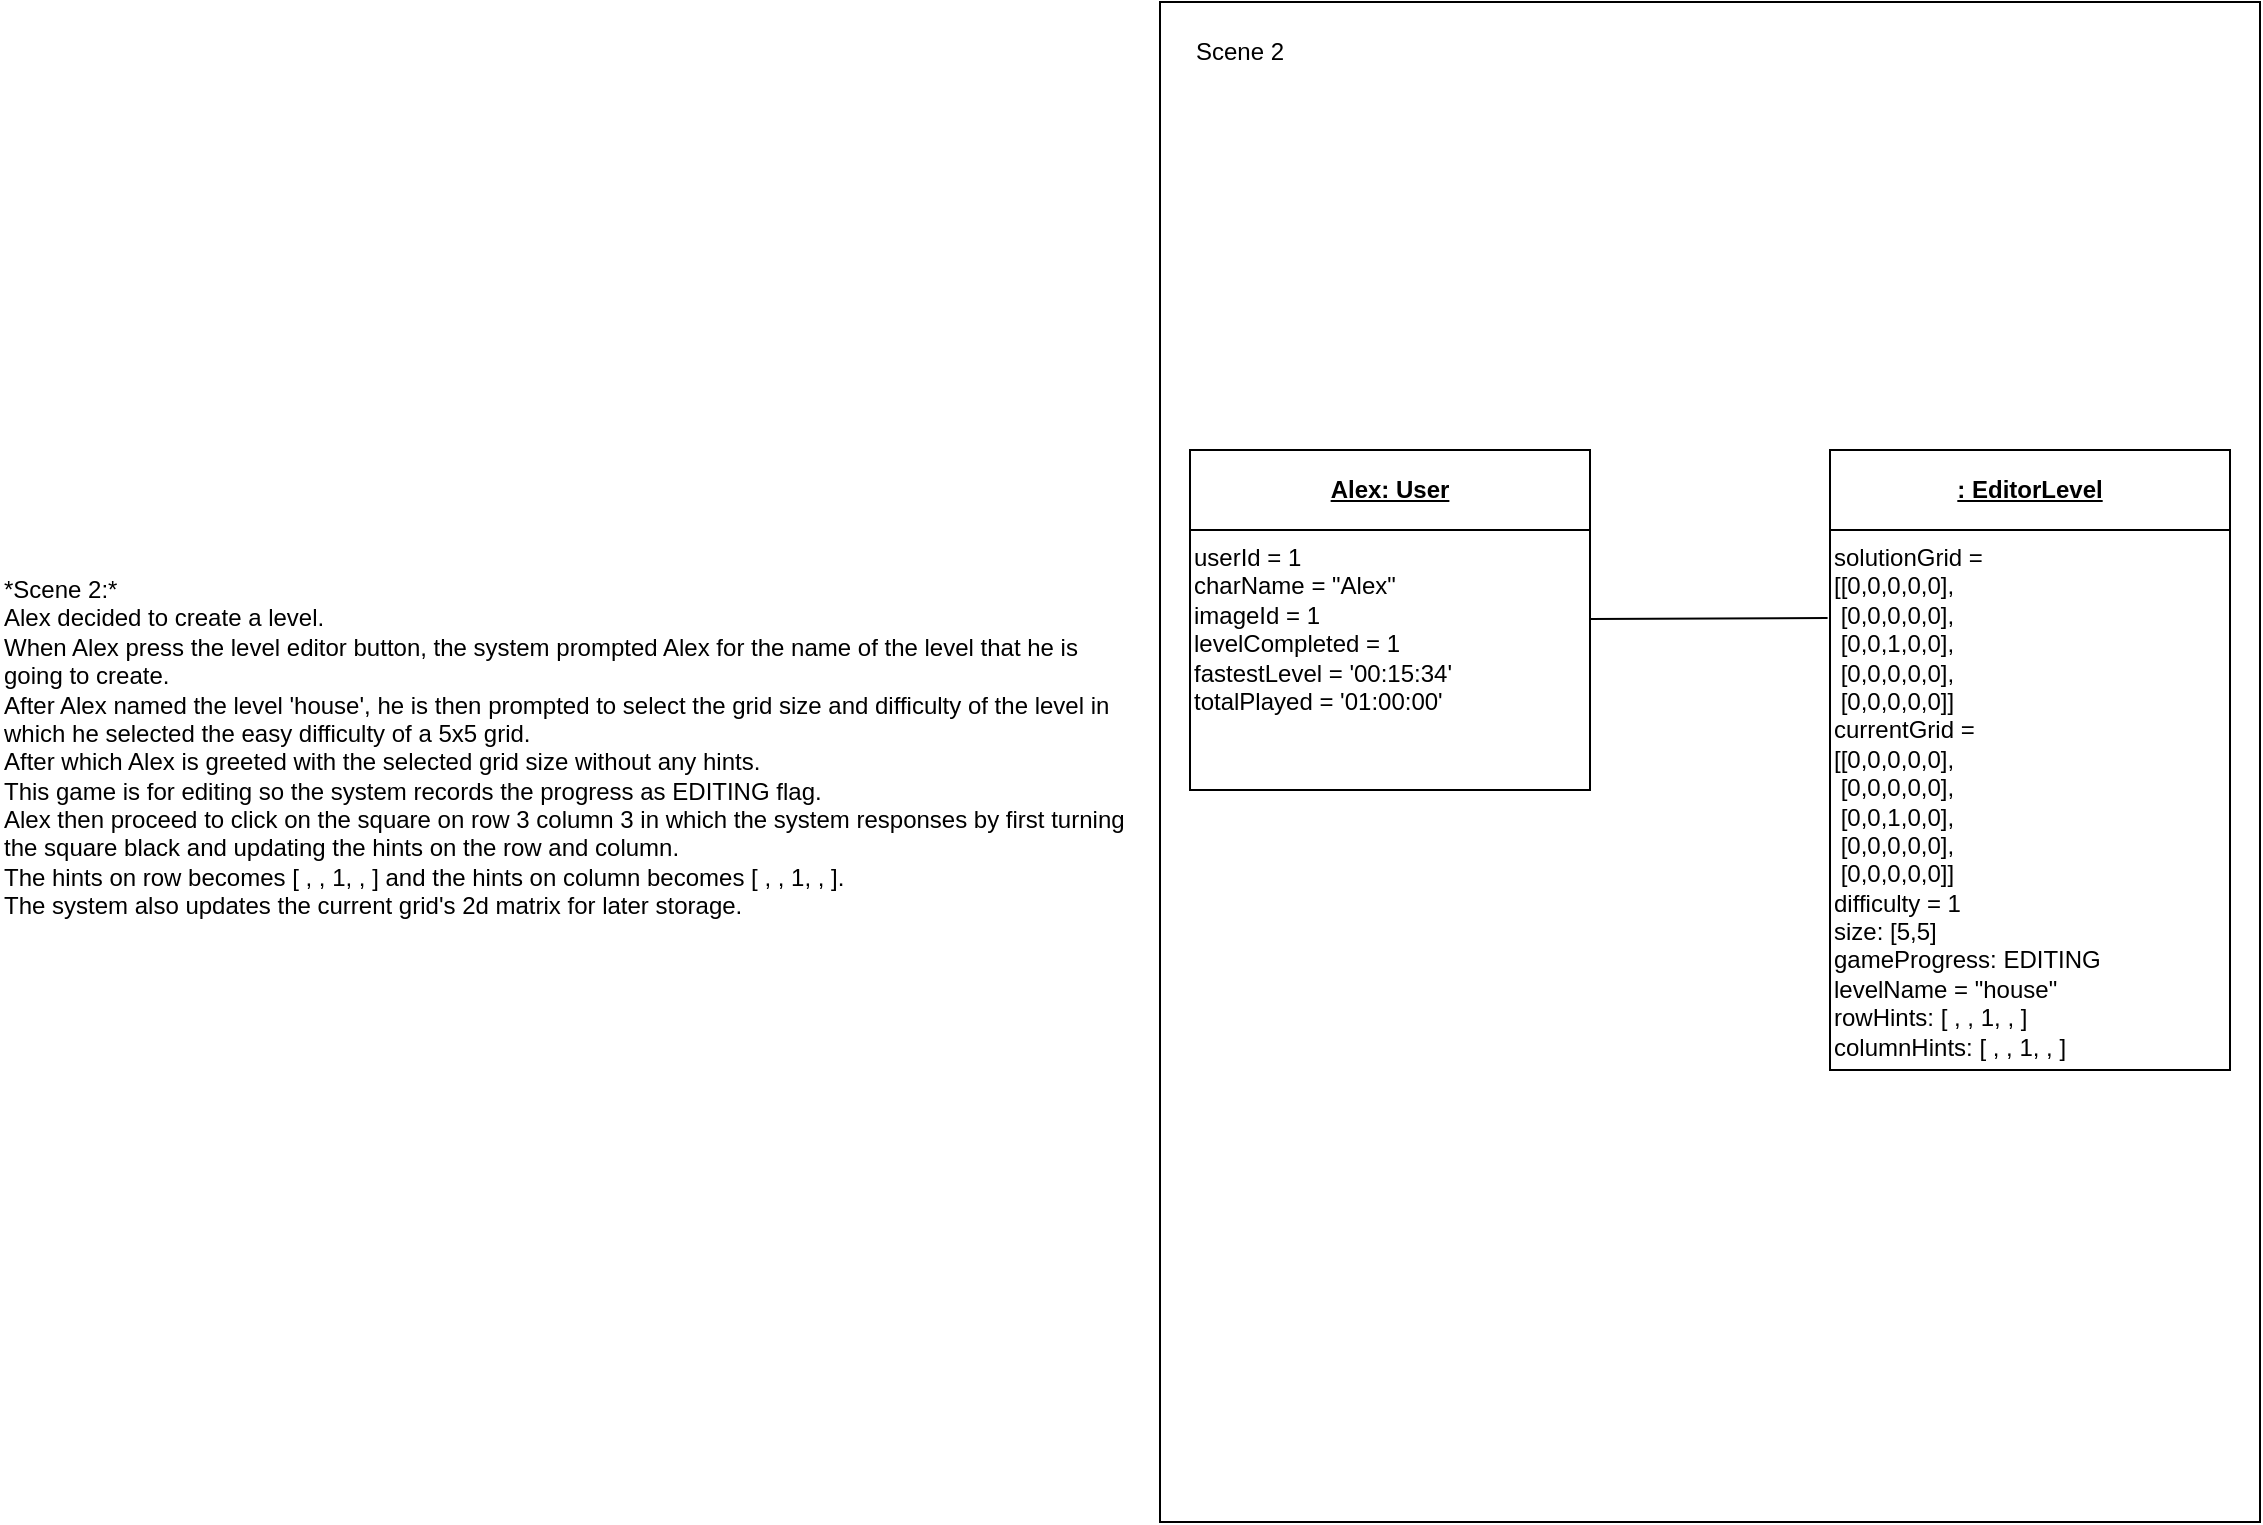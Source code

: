 <mxfile><diagram id="-Gi6FQ-Y1zQbYicOxmze" name="Page-1"><mxGraphModel dx="1440" dy="759" grid="1" gridSize="10" guides="1" tooltips="1" connect="1" arrows="1" fold="1" page="1" pageScale="1" pageWidth="1169" pageHeight="827" background="#ffffff" math="0" shadow="0"><root><mxCell id="0"/><mxCell id="1" parent="0"/><mxCell id="7" value="" style="whiteSpace=wrap;html=1;fillColor=none;" parent="1" vertex="1"><mxGeometry x="600" y="40" width="550" height="760" as="geometry"/></mxCell><mxCell id="2" style="edgeStyle=none;html=1;strokeColor=default;startArrow=none;startFill=0;endArrow=none;endFill=0;startSize=10;endSize=10;sourcePerimeterSpacing=0;targetPerimeterSpacing=0;exitX=0.997;exitY=0.342;exitDx=0;exitDy=0;exitPerimeter=0;entryX=-0.006;entryY=0.163;entryDx=0;entryDy=0;entryPerimeter=0;" parent="1" source="4" target="6" edge="1"><mxGeometry relative="1" as="geometry"><mxPoint x="925" y="144.99" as="sourcePoint"/><mxPoint x="910" y="386" as="targetPoint"/></mxGeometry></mxCell><mxCell id="3" value="&lt;u&gt;Alex: User&lt;/u&gt;" style="swimlane;whiteSpace=wrap;html=1;startSize=40;" parent="1" vertex="1"><mxGeometry x="615" y="264" width="200" height="170" as="geometry"><mxRectangle x="200" y="204" width="100" height="40" as="alternateBounds"/></mxGeometry></mxCell><mxCell id="4" value="userId = 1&lt;br&gt;charName = &quot;Alex&quot;&lt;br&gt;imageId = 1&lt;br&gt;levelCompleted = 1&lt;br&gt;fastestLevel = '00:15:34'&lt;br&gt;totalPlayed = '01:00:00'" style="rounded=0;whiteSpace=wrap;html=1;align=left;labelPosition=center;verticalLabelPosition=middle;verticalAlign=top;" parent="3" vertex="1"><mxGeometry y="40" width="200" height="130" as="geometry"/></mxCell><mxCell id="5" value="&lt;u&gt;: EditorLevel&lt;/u&gt;" style="swimlane;whiteSpace=wrap;html=1;startSize=40;" parent="1" vertex="1"><mxGeometry x="935" y="264" width="200" height="310" as="geometry"><mxRectangle x="520" y="204" width="100" height="40" as="alternateBounds"/></mxGeometry></mxCell><mxCell id="6" value="solutionGrid =&amp;nbsp;&lt;br&gt;[[0,0,0,0,0],&lt;br&gt;&amp;nbsp;[0,0,0,0,0],&lt;br&gt;&amp;nbsp;[0,0,1,0,0],&lt;br&gt;&amp;nbsp;[0,0,0,0,0],&lt;br&gt;&amp;nbsp;[0,0,0,0,0]]&lt;br style=&quot;border-color: var(--border-color);&quot;&gt;currentGrid =&amp;nbsp;&lt;br&gt;[[0,0,0,0,0],&lt;br style=&quot;border-color: var(--border-color);&quot;&gt;&amp;nbsp;[0,0,0,0,0],&lt;br style=&quot;border-color: var(--border-color);&quot;&gt;&amp;nbsp;[0,0,1,0,0],&lt;br style=&quot;border-color: var(--border-color);&quot;&gt;&amp;nbsp;[0,0,0,0,0],&lt;br style=&quot;border-color: var(--border-color);&quot;&gt;&amp;nbsp;[0,0,0,0,0]]&lt;br style=&quot;border-color: var(--border-color);&quot;&gt;difficulty = 1&lt;br style=&quot;border-color: var(--border-color);&quot;&gt;size: [5,5]&lt;br style=&quot;border-color: var(--border-color);&quot;&gt;gameProgress: EDITING&lt;br&gt;levelName = &quot;house&quot;&lt;br&gt;rowHints: [ , , 1, , ]&lt;br&gt;columnHints: [ , , 1, , ]" style="rounded=0;whiteSpace=wrap;html=1;align=left;labelPosition=center;verticalLabelPosition=middle;verticalAlign=top;" parent="5" vertex="1"><mxGeometry y="40" width="200" height="270" as="geometry"/></mxCell><mxCell id="8" value="Scene 2" style="text;strokeColor=none;fillColor=none;html=1;align=center;verticalAlign=middle;whiteSpace=wrap;rounded=0;" parent="1" vertex="1"><mxGeometry x="610" y="50" width="60" height="30" as="geometry"/></mxCell><mxCell id="9" value="&lt;div&gt;*Scene 2:*&lt;/div&gt;&lt;div&gt;Alex decided to create a level.&amp;nbsp;&lt;/div&gt;&lt;div&gt;When Alex press the level editor button, the system prompted Alex for the name of the level that he is going to create.&lt;/div&gt;&lt;div&gt;After Alex named the level 'house', he is then prompted to select the grid size and difficulty of the level in which he selected the easy difficulty of a 5x5 grid.&lt;/div&gt;&lt;div&gt;After which Alex is greeted with the selected grid size without any hints.&lt;/div&gt;&lt;div&gt;This game is for editing so the system records the progress as EDITING flag.&lt;/div&gt;&lt;div&gt;Alex then proceed to click on the square on row 3 column 3 in which the system responses by first turning the square black and updating the hints on the row and column.&lt;/div&gt;&lt;div&gt;The hints on row becomes [ , , 1, , ] and the hints on column becomes [ , , 1, , ].&lt;/div&gt;&lt;div&gt;The system also updates the current grid's 2d matrix for later storage.&lt;/div&gt;&lt;div&gt;&lt;br&gt;&lt;/div&gt;" style="text;strokeColor=none;fillColor=none;html=1;align=left;verticalAlign=middle;whiteSpace=wrap;rounded=0;" parent="1" vertex="1"><mxGeometry x="20" y="40" width="570" height="760" as="geometry"/></mxCell></root></mxGraphModel></diagram></mxfile>